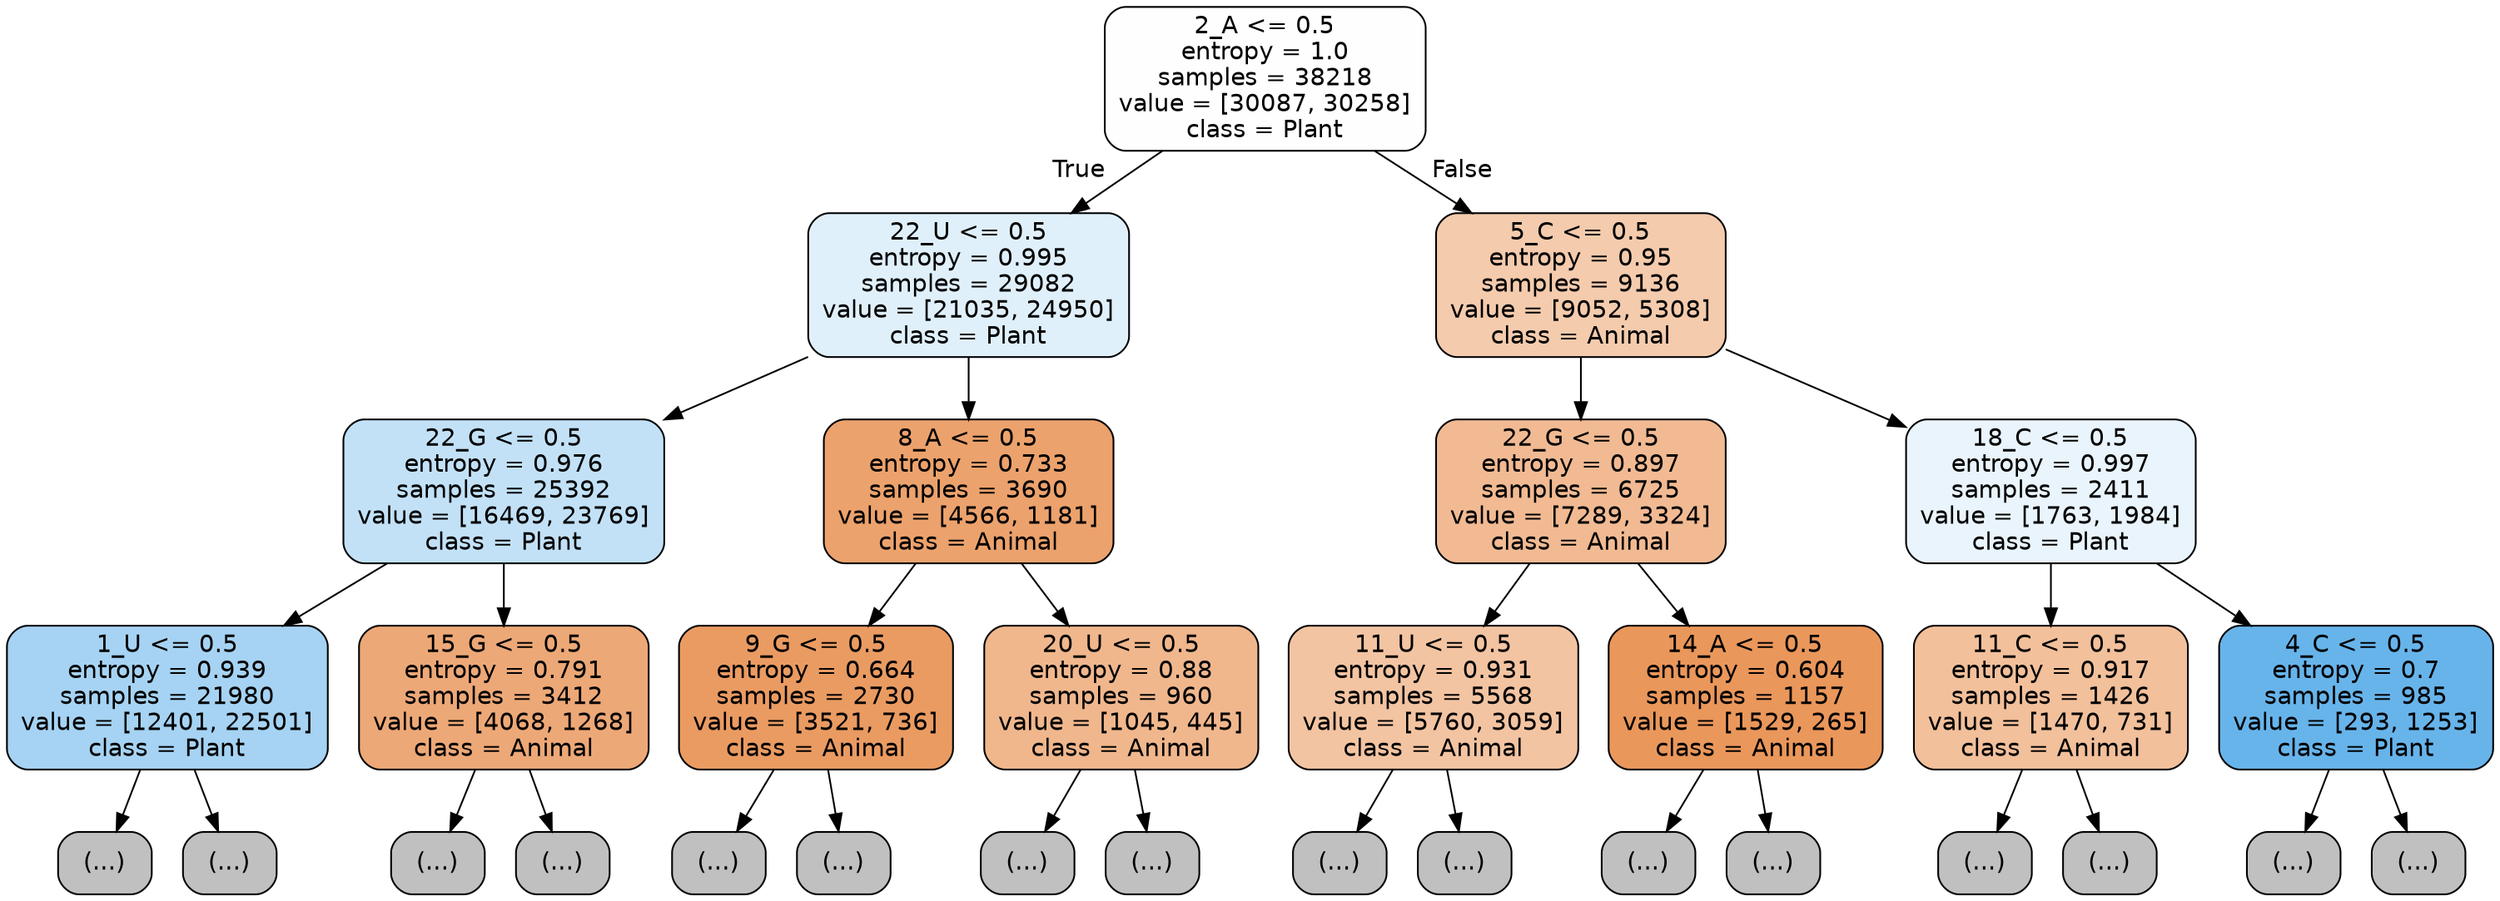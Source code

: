 digraph Tree {
node [shape=box, style="filled, rounded", color="black", fontname="helvetica"] ;
edge [fontname="helvetica"] ;
0 [label="2_A <= 0.5\nentropy = 1.0\nsamples = 38218\nvalue = [30087, 30258]\nclass = Plant", fillcolor="#fefeff"] ;
1 [label="22_U <= 0.5\nentropy = 0.995\nsamples = 29082\nvalue = [21035, 24950]\nclass = Plant", fillcolor="#e0f0fb"] ;
0 -> 1 [labeldistance=2.5, labelangle=45, headlabel="True"] ;
2 [label="22_G <= 0.5\nentropy = 0.976\nsamples = 25392\nvalue = [16469, 23769]\nclass = Plant", fillcolor="#c2e1f7"] ;
1 -> 2 ;
3 [label="1_U <= 0.5\nentropy = 0.939\nsamples = 21980\nvalue = [12401, 22501]\nclass = Plant", fillcolor="#a6d3f3"] ;
2 -> 3 ;
4 [label="(...)", fillcolor="#C0C0C0"] ;
3 -> 4 ;
5045 [label="(...)", fillcolor="#C0C0C0"] ;
3 -> 5045 ;
9440 [label="15_G <= 0.5\nentropy = 0.791\nsamples = 3412\nvalue = [4068, 1268]\nclass = Animal", fillcolor="#eda877"] ;
2 -> 9440 ;
9441 [label="(...)", fillcolor="#C0C0C0"] ;
9440 -> 9441 ;
10476 [label="(...)", fillcolor="#C0C0C0"] ;
9440 -> 10476 ;
10873 [label="8_A <= 0.5\nentropy = 0.733\nsamples = 3690\nvalue = [4566, 1181]\nclass = Animal", fillcolor="#eca26c"] ;
1 -> 10873 ;
10874 [label="9_G <= 0.5\nentropy = 0.664\nsamples = 2730\nvalue = [3521, 736]\nclass = Animal", fillcolor="#ea9b62"] ;
10873 -> 10874 ;
10875 [label="(...)", fillcolor="#C0C0C0"] ;
10874 -> 10875 ;
11660 [label="(...)", fillcolor="#C0C0C0"] ;
10874 -> 11660 ;
11919 [label="20_U <= 0.5\nentropy = 0.88\nsamples = 960\nvalue = [1045, 445]\nclass = Animal", fillcolor="#f0b78d"] ;
10873 -> 11919 ;
11920 [label="(...)", fillcolor="#C0C0C0"] ;
11919 -> 11920 ;
12235 [label="(...)", fillcolor="#C0C0C0"] ;
11919 -> 12235 ;
12336 [label="5_C <= 0.5\nentropy = 0.95\nsamples = 9136\nvalue = [9052, 5308]\nclass = Animal", fillcolor="#f4cbad"] ;
0 -> 12336 [labeldistance=2.5, labelangle=-45, headlabel="False"] ;
12337 [label="22_G <= 0.5\nentropy = 0.897\nsamples = 6725\nvalue = [7289, 3324]\nclass = Animal", fillcolor="#f1ba93"] ;
12336 -> 12337 ;
12338 [label="11_U <= 0.5\nentropy = 0.931\nsamples = 5568\nvalue = [5760, 3059]\nclass = Animal", fillcolor="#f3c4a2"] ;
12337 -> 12338 ;
12339 [label="(...)", fillcolor="#C0C0C0"] ;
12338 -> 12339 ;
14314 [label="(...)", fillcolor="#C0C0C0"] ;
12338 -> 14314 ;
15153 [label="14_A <= 0.5\nentropy = 0.604\nsamples = 1157\nvalue = [1529, 265]\nclass = Animal", fillcolor="#ea975b"] ;
12337 -> 15153 ;
15154 [label="(...)", fillcolor="#C0C0C0"] ;
15153 -> 15154 ;
15469 [label="(...)", fillcolor="#C0C0C0"] ;
15153 -> 15469 ;
15598 [label="18_C <= 0.5\nentropy = 0.997\nsamples = 2411\nvalue = [1763, 1984]\nclass = Plant", fillcolor="#e9f4fc"] ;
12336 -> 15598 ;
15599 [label="11_C <= 0.5\nentropy = 0.917\nsamples = 1426\nvalue = [1470, 731]\nclass = Animal", fillcolor="#f2c09b"] ;
15598 -> 15599 ;
15600 [label="(...)", fillcolor="#C0C0C0"] ;
15599 -> 15600 ;
16079 [label="(...)", fillcolor="#C0C0C0"] ;
15599 -> 16079 ;
16220 [label="4_C <= 0.5\nentropy = 0.7\nsamples = 985\nvalue = [293, 1253]\nclass = Plant", fillcolor="#67b4eb"] ;
15598 -> 16220 ;
16221 [label="(...)", fillcolor="#C0C0C0"] ;
16220 -> 16221 ;
16358 [label="(...)", fillcolor="#C0C0C0"] ;
16220 -> 16358 ;
}
